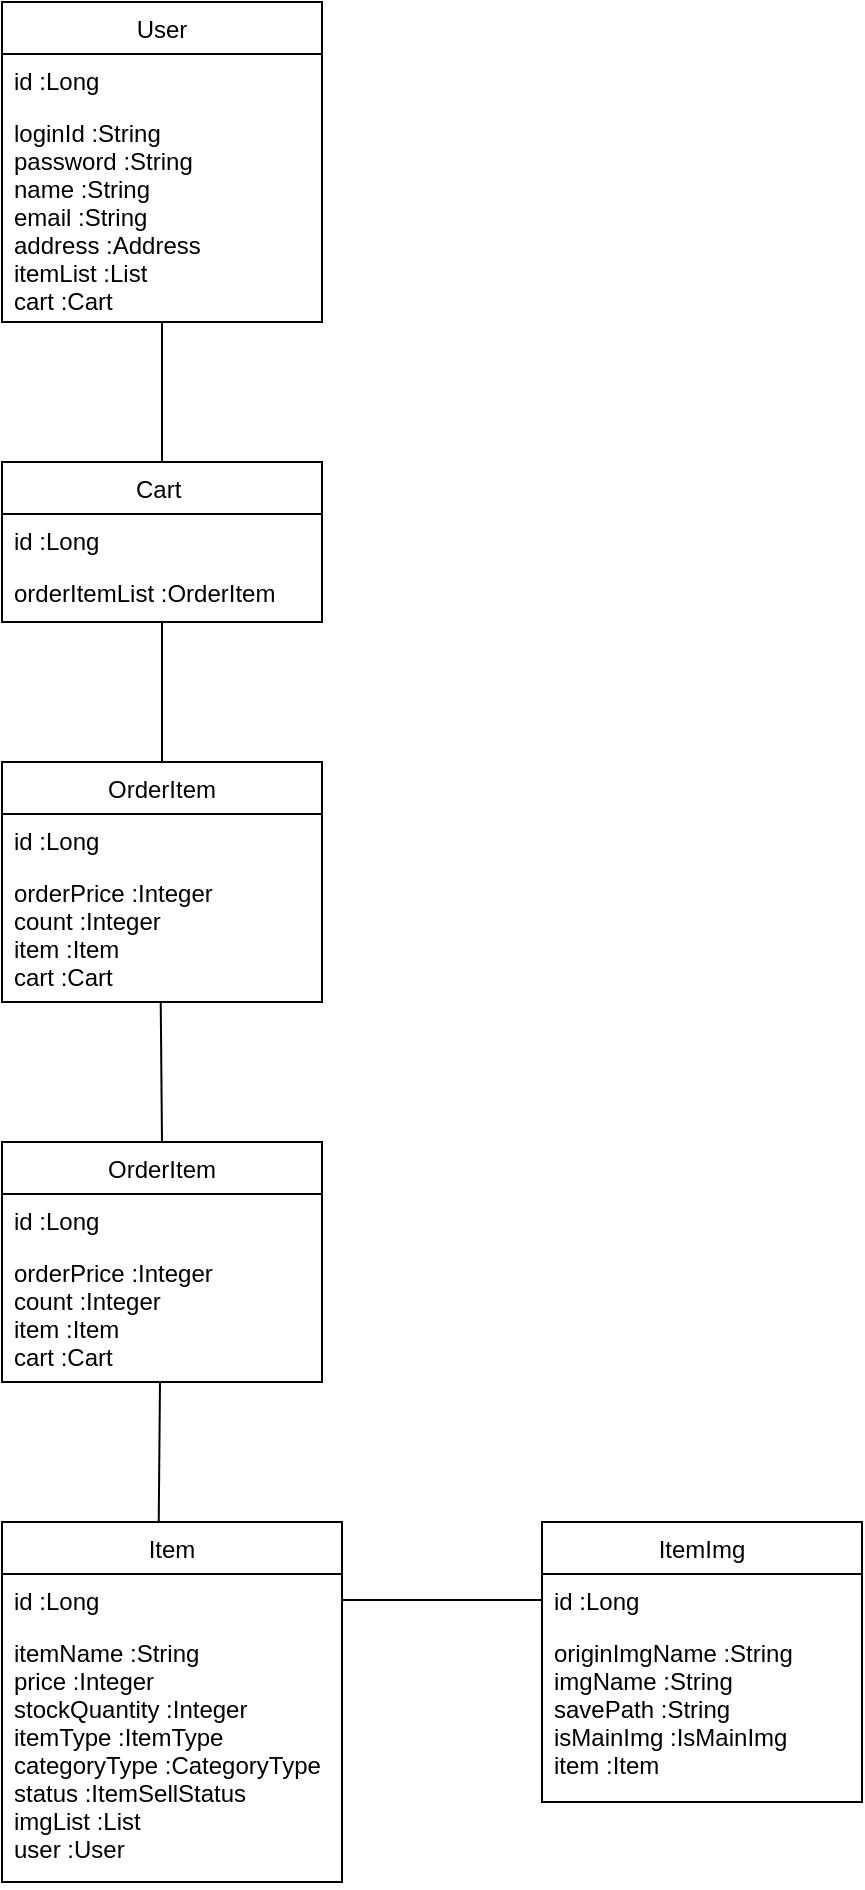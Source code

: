 <mxfile version="21.3.8" type="github">
  <diagram id="C5RBs43oDa-KdzZeNtuy" name="Page-1">
    <mxGraphModel dx="993" dy="588" grid="1" gridSize="10" guides="1" tooltips="1" connect="1" arrows="1" fold="1" page="1" pageScale="1" pageWidth="827" pageHeight="1169" math="0" shadow="0">
      <root>
        <mxCell id="WIyWlLk6GJQsqaUBKTNV-0" />
        <mxCell id="WIyWlLk6GJQsqaUBKTNV-1" parent="WIyWlLk6GJQsqaUBKTNV-0" />
        <mxCell id="zkfFHV4jXpPFQw0GAbJ--6" value="User" style="swimlane;fontStyle=0;align=center;verticalAlign=top;childLayout=stackLayout;horizontal=1;startSize=26;horizontalStack=0;resizeParent=1;resizeLast=0;collapsible=1;marginBottom=0;rounded=0;shadow=0;strokeWidth=1;" parent="WIyWlLk6GJQsqaUBKTNV-1" vertex="1">
          <mxGeometry x="199" y="110" width="160" height="160" as="geometry">
            <mxRectangle x="130" y="380" width="160" height="26" as="alternateBounds" />
          </mxGeometry>
        </mxCell>
        <mxCell id="zkfFHV4jXpPFQw0GAbJ--7" value="id :Long" style="text;align=left;verticalAlign=top;spacingLeft=4;spacingRight=4;overflow=hidden;rotatable=0;points=[[0,0.5],[1,0.5]];portConstraint=eastwest;" parent="zkfFHV4jXpPFQw0GAbJ--6" vertex="1">
          <mxGeometry y="26" width="160" height="26" as="geometry" />
        </mxCell>
        <mxCell id="zkfFHV4jXpPFQw0GAbJ--8" value="loginId :String&#xa;password :String&#xa;name :String&#xa;email :String&#xa;address :Address&#xa;itemList :List&#xa;cart :Cart" style="text;align=left;verticalAlign=top;spacingLeft=4;spacingRight=4;overflow=hidden;rotatable=0;points=[[0,0.5],[1,0.5]];portConstraint=eastwest;rounded=0;shadow=0;html=0;" parent="zkfFHV4jXpPFQw0GAbJ--6" vertex="1">
          <mxGeometry y="52" width="160" height="108" as="geometry" />
        </mxCell>
        <mxCell id="ESdBvrvss3xuLyLFuczs-1" value="Cart " style="swimlane;fontStyle=0;align=center;verticalAlign=top;childLayout=stackLayout;horizontal=1;startSize=26;horizontalStack=0;resizeParent=1;resizeLast=0;collapsible=1;marginBottom=0;rounded=0;shadow=0;strokeWidth=1;" vertex="1" parent="WIyWlLk6GJQsqaUBKTNV-1">
          <mxGeometry x="199" y="340" width="160" height="80" as="geometry">
            <mxRectangle x="130" y="380" width="160" height="26" as="alternateBounds" />
          </mxGeometry>
        </mxCell>
        <mxCell id="ESdBvrvss3xuLyLFuczs-2" value="id :Long" style="text;align=left;verticalAlign=top;spacingLeft=4;spacingRight=4;overflow=hidden;rotatable=0;points=[[0,0.5],[1,0.5]];portConstraint=eastwest;" vertex="1" parent="ESdBvrvss3xuLyLFuczs-1">
          <mxGeometry y="26" width="160" height="26" as="geometry" />
        </mxCell>
        <mxCell id="ESdBvrvss3xuLyLFuczs-3" value="orderItemList :OrderItem&#xa;" style="text;align=left;verticalAlign=top;spacingLeft=4;spacingRight=4;overflow=hidden;rotatable=0;points=[[0,0.5],[1,0.5]];portConstraint=eastwest;rounded=0;shadow=0;html=0;" vertex="1" parent="ESdBvrvss3xuLyLFuczs-1">
          <mxGeometry y="52" width="160" height="28" as="geometry" />
        </mxCell>
        <mxCell id="ESdBvrvss3xuLyLFuczs-9" value="OrderItem" style="swimlane;fontStyle=0;align=center;verticalAlign=top;childLayout=stackLayout;horizontal=1;startSize=26;horizontalStack=0;resizeParent=1;resizeLast=0;collapsible=1;marginBottom=0;rounded=0;shadow=0;strokeWidth=1;" vertex="1" parent="WIyWlLk6GJQsqaUBKTNV-1">
          <mxGeometry x="199" y="490" width="160" height="120" as="geometry">
            <mxRectangle x="130" y="380" width="160" height="26" as="alternateBounds" />
          </mxGeometry>
        </mxCell>
        <mxCell id="ESdBvrvss3xuLyLFuczs-10" value="id :Long" style="text;align=left;verticalAlign=top;spacingLeft=4;spacingRight=4;overflow=hidden;rotatable=0;points=[[0,0.5],[1,0.5]];portConstraint=eastwest;" vertex="1" parent="ESdBvrvss3xuLyLFuczs-9">
          <mxGeometry y="26" width="160" height="26" as="geometry" />
        </mxCell>
        <mxCell id="ESdBvrvss3xuLyLFuczs-11" value="orderPrice :Integer&#xa;count :Integer&#xa;item :Item&#xa;cart :Cart&#xa;" style="text;align=left;verticalAlign=top;spacingLeft=4;spacingRight=4;overflow=hidden;rotatable=0;points=[[0,0.5],[1,0.5]];portConstraint=eastwest;rounded=0;shadow=0;html=0;" vertex="1" parent="ESdBvrvss3xuLyLFuczs-9">
          <mxGeometry y="52" width="160" height="68" as="geometry" />
        </mxCell>
        <mxCell id="ESdBvrvss3xuLyLFuczs-12" value="" style="endArrow=none;html=1;rounded=0;" edge="1" parent="WIyWlLk6GJQsqaUBKTNV-1">
          <mxGeometry width="50" height="50" relative="1" as="geometry">
            <mxPoint x="279" y="490" as="sourcePoint" />
            <mxPoint x="279" y="420" as="targetPoint" />
          </mxGeometry>
        </mxCell>
        <mxCell id="ESdBvrvss3xuLyLFuczs-14" value="OrderItem" style="swimlane;fontStyle=0;align=center;verticalAlign=top;childLayout=stackLayout;horizontal=1;startSize=26;horizontalStack=0;resizeParent=1;resizeLast=0;collapsible=1;marginBottom=0;rounded=0;shadow=0;strokeWidth=1;" vertex="1" parent="WIyWlLk6GJQsqaUBKTNV-1">
          <mxGeometry x="199" y="680" width="160" height="120" as="geometry">
            <mxRectangle x="130" y="380" width="160" height="26" as="alternateBounds" />
          </mxGeometry>
        </mxCell>
        <mxCell id="ESdBvrvss3xuLyLFuczs-15" value="id :Long" style="text;align=left;verticalAlign=top;spacingLeft=4;spacingRight=4;overflow=hidden;rotatable=0;points=[[0,0.5],[1,0.5]];portConstraint=eastwest;" vertex="1" parent="ESdBvrvss3xuLyLFuczs-14">
          <mxGeometry y="26" width="160" height="26" as="geometry" />
        </mxCell>
        <mxCell id="ESdBvrvss3xuLyLFuczs-16" value="orderPrice :Integer&#xa;count :Integer&#xa;item :Item&#xa;cart :Cart&#xa;" style="text;align=left;verticalAlign=top;spacingLeft=4;spacingRight=4;overflow=hidden;rotatable=0;points=[[0,0.5],[1,0.5]];portConstraint=eastwest;rounded=0;shadow=0;html=0;" vertex="1" parent="ESdBvrvss3xuLyLFuczs-14">
          <mxGeometry y="52" width="160" height="68" as="geometry" />
        </mxCell>
        <mxCell id="ESdBvrvss3xuLyLFuczs-17" value="" style="endArrow=none;html=1;rounded=0;entryX=0.496;entryY=0.995;entryDx=0;entryDy=0;entryPerimeter=0;exitX=0.5;exitY=0;exitDx=0;exitDy=0;" edge="1" parent="WIyWlLk6GJQsqaUBKTNV-1" source="ESdBvrvss3xuLyLFuczs-14" target="ESdBvrvss3xuLyLFuczs-11">
          <mxGeometry width="50" height="50" relative="1" as="geometry">
            <mxPoint x="287" y="680" as="sourcePoint" />
            <mxPoint x="276" y="610" as="targetPoint" />
          </mxGeometry>
        </mxCell>
        <mxCell id="ESdBvrvss3xuLyLFuczs-18" value="" style="endArrow=none;html=1;rounded=0;exitX=0.5;exitY=0;exitDx=0;exitDy=0;" edge="1" parent="WIyWlLk6GJQsqaUBKTNV-1" source="ESdBvrvss3xuLyLFuczs-1">
          <mxGeometry width="50" height="50" relative="1" as="geometry">
            <mxPoint x="229" y="320" as="sourcePoint" />
            <mxPoint x="279" y="270" as="targetPoint" />
          </mxGeometry>
        </mxCell>
        <mxCell id="ESdBvrvss3xuLyLFuczs-19" value="Item&#xa;" style="swimlane;fontStyle=0;align=center;verticalAlign=top;childLayout=stackLayout;horizontal=1;startSize=26;horizontalStack=0;resizeParent=1;resizeLast=0;collapsible=1;marginBottom=0;rounded=0;shadow=0;strokeWidth=1;" vertex="1" parent="WIyWlLk6GJQsqaUBKTNV-1">
          <mxGeometry x="199" y="870" width="170" height="180" as="geometry">
            <mxRectangle x="130" y="380" width="160" height="26" as="alternateBounds" />
          </mxGeometry>
        </mxCell>
        <mxCell id="ESdBvrvss3xuLyLFuczs-20" value="id :Long" style="text;align=left;verticalAlign=top;spacingLeft=4;spacingRight=4;overflow=hidden;rotatable=0;points=[[0,0.5],[1,0.5]];portConstraint=eastwest;" vertex="1" parent="ESdBvrvss3xuLyLFuczs-19">
          <mxGeometry y="26" width="170" height="26" as="geometry" />
        </mxCell>
        <mxCell id="ESdBvrvss3xuLyLFuczs-21" value="itemName :String&#xa;price :Integer&#xa;stockQuantity :Integer&#xa;itemType :ItemType&#xa;categoryType :CategoryType&#xa;status :ItemSellStatus&#xa;imgList :List&#xa;user :User&#xa;" style="text;align=left;verticalAlign=top;spacingLeft=4;spacingRight=4;overflow=hidden;rotatable=0;points=[[0,0.5],[1,0.5]];portConstraint=eastwest;rounded=0;shadow=0;html=0;" vertex="1" parent="ESdBvrvss3xuLyLFuczs-19">
          <mxGeometry y="52" width="170" height="128" as="geometry" />
        </mxCell>
        <mxCell id="ESdBvrvss3xuLyLFuczs-22" value="" style="endArrow=none;html=1;rounded=0;entryX=0.496;entryY=0.995;entryDx=0;entryDy=0;entryPerimeter=0;exitX=0.461;exitY=-0.003;exitDx=0;exitDy=0;exitPerimeter=0;" edge="1" parent="WIyWlLk6GJQsqaUBKTNV-1" source="ESdBvrvss3xuLyLFuczs-19">
          <mxGeometry width="50" height="50" relative="1" as="geometry">
            <mxPoint x="287" y="870" as="sourcePoint" />
            <mxPoint x="278" y="800" as="targetPoint" />
          </mxGeometry>
        </mxCell>
        <mxCell id="ESdBvrvss3xuLyLFuczs-23" value="ItemImg" style="swimlane;fontStyle=0;align=center;verticalAlign=top;childLayout=stackLayout;horizontal=1;startSize=26;horizontalStack=0;resizeParent=1;resizeLast=0;collapsible=1;marginBottom=0;rounded=0;shadow=0;strokeWidth=1;" vertex="1" parent="WIyWlLk6GJQsqaUBKTNV-1">
          <mxGeometry x="469" y="870" width="160" height="140" as="geometry">
            <mxRectangle x="130" y="380" width="160" height="26" as="alternateBounds" />
          </mxGeometry>
        </mxCell>
        <mxCell id="ESdBvrvss3xuLyLFuczs-24" value="id :Long" style="text;align=left;verticalAlign=top;spacingLeft=4;spacingRight=4;overflow=hidden;rotatable=0;points=[[0,0.5],[1,0.5]];portConstraint=eastwest;" vertex="1" parent="ESdBvrvss3xuLyLFuczs-23">
          <mxGeometry y="26" width="160" height="26" as="geometry" />
        </mxCell>
        <mxCell id="ESdBvrvss3xuLyLFuczs-25" value="originImgName :String&#xa;imgName :String&#xa;savePath :String&#xa;isMainImg :IsMainImg&#xa;item :Item&#xa;" style="text;align=left;verticalAlign=top;spacingLeft=4;spacingRight=4;overflow=hidden;rotatable=0;points=[[0,0.5],[1,0.5]];portConstraint=eastwest;rounded=0;shadow=0;html=0;" vertex="1" parent="ESdBvrvss3xuLyLFuczs-23">
          <mxGeometry y="52" width="160" height="88" as="geometry" />
        </mxCell>
        <mxCell id="ESdBvrvss3xuLyLFuczs-26" value="" style="endArrow=none;html=1;rounded=0;exitX=1;exitY=0.5;exitDx=0;exitDy=0;entryX=0;entryY=0.5;entryDx=0;entryDy=0;" edge="1" parent="WIyWlLk6GJQsqaUBKTNV-1" source="ESdBvrvss3xuLyLFuczs-20" target="ESdBvrvss3xuLyLFuczs-24">
          <mxGeometry width="50" height="50" relative="1" as="geometry">
            <mxPoint x="389" y="985" as="sourcePoint" />
            <mxPoint x="439" y="935" as="targetPoint" />
          </mxGeometry>
        </mxCell>
      </root>
    </mxGraphModel>
  </diagram>
</mxfile>
